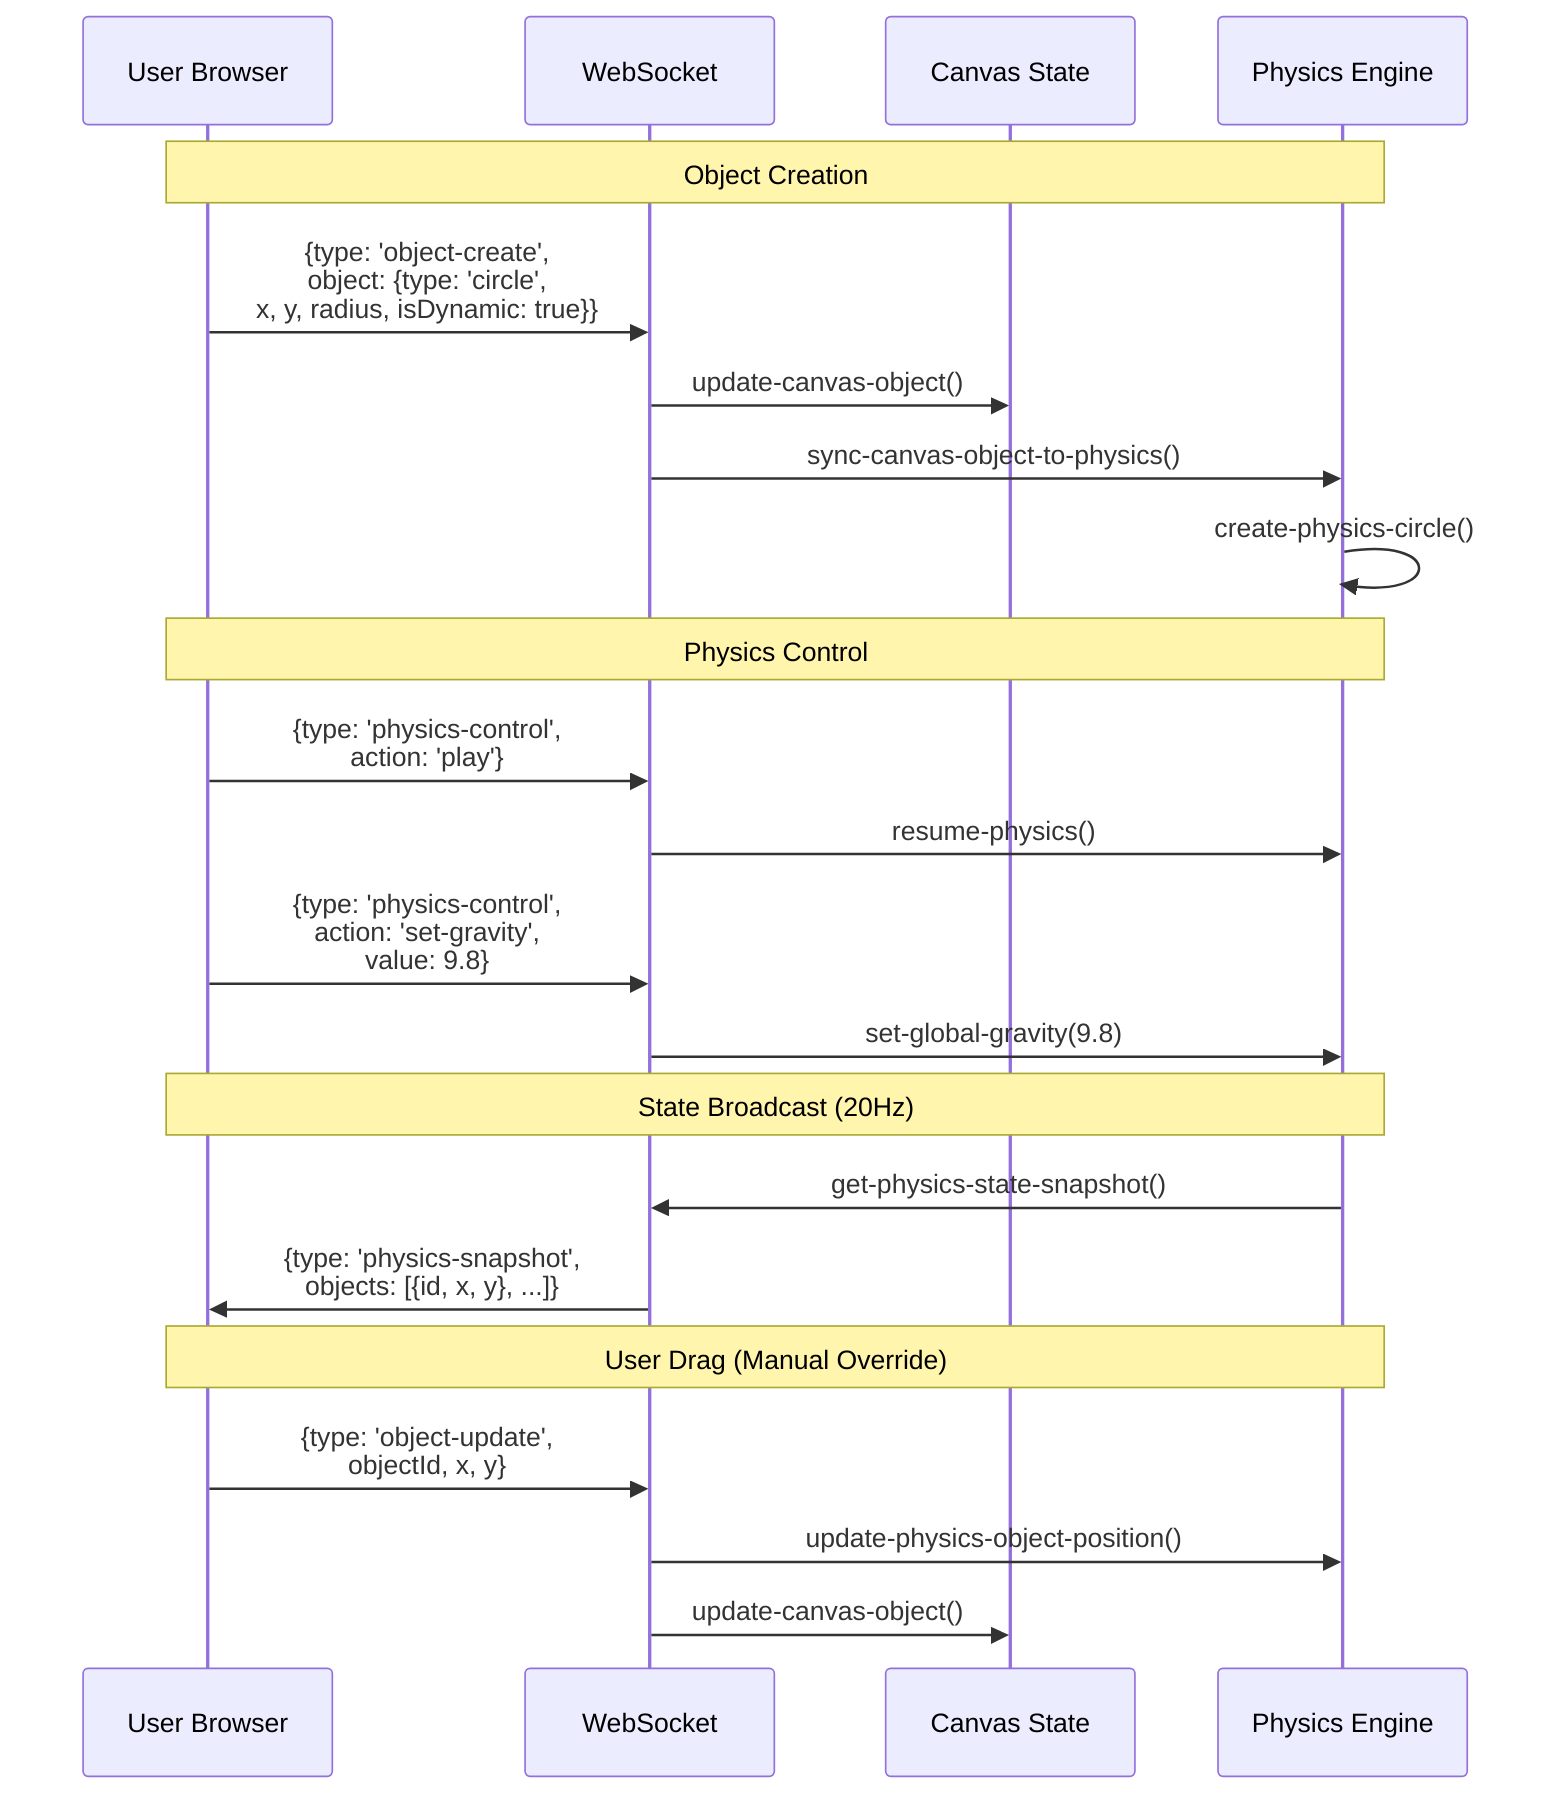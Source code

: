 sequenceDiagram
    participant User as User Browser
    participant WS as WebSocket
    participant Canvas as Canvas State
    participant Physics as Physics Engine

    Note over User,Physics: Object Creation
    User->>WS: {type: 'object-create',<br/>object: {type: 'circle',<br/>x, y, radius, isDynamic: true}}
    WS->>Canvas: update-canvas-object()
    WS->>Physics: sync-canvas-object-to-physics()
    Physics->>Physics: create-physics-circle()

    Note over User,Physics: Physics Control
    User->>WS: {type: 'physics-control',<br/>action: 'play'}
    WS->>Physics: resume-physics()

    User->>WS: {type: 'physics-control',<br/>action: 'set-gravity',<br/>value: 9.8}
    WS->>Physics: set-global-gravity(9.8)

    Note over User,Physics: State Broadcast (20Hz)
    Physics->>WS: get-physics-state-snapshot()
    WS->>User: {type: 'physics-snapshot',<br/>objects: [{id, x, y}, ...]}

    Note over User,Physics: User Drag (Manual Override)
    User->>WS: {type: 'object-update',<br/>objectId, x, y}
    WS->>Physics: update-physics-object-position()
    WS->>Canvas: update-canvas-object()